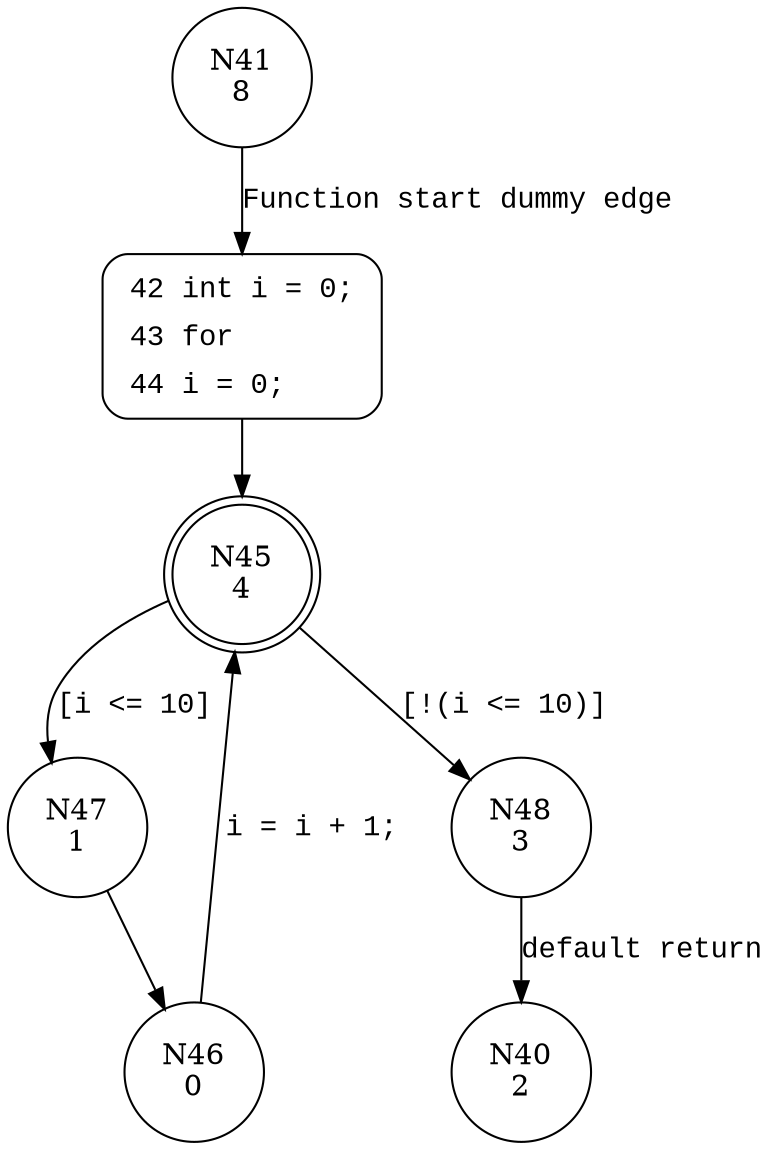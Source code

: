 digraph idlerun {
41 [shape="circle" label="N41\n8"]
42 [shape="circle" label="N42\n7"]
45 [shape="doublecircle" label="N45\n4"]
47 [shape="circle" label="N47\n1"]
48 [shape="circle" label="N48\n3"]
46 [shape="circle" label="N46\n0"]
40 [shape="circle" label="N40\n2"]
42 [style="filled,bold" penwidth="1" fillcolor="white" fontname="Courier New" shape="Mrecord" label=<<table border="0" cellborder="0" cellpadding="3" bgcolor="white"><tr><td align="right">42</td><td align="left">int i = 0;</td></tr><tr><td align="right">43</td><td align="left">for</td></tr><tr><td align="right">44</td><td align="left">i = 0;</td></tr></table>>]
42 -> 45[label=""]
41 -> 42 [label="Function start dummy edge" fontname="Courier New"]
45 -> 47 [label="[i <= 10]" fontname="Courier New"]
45 -> 48 [label="[!(i <= 10)]" fontname="Courier New"]
47 -> 46 [label="" fontname="Courier New"]
48 -> 40 [label="default return" fontname="Courier New"]
46 -> 45 [label="i = i + 1;" fontname="Courier New"]
}